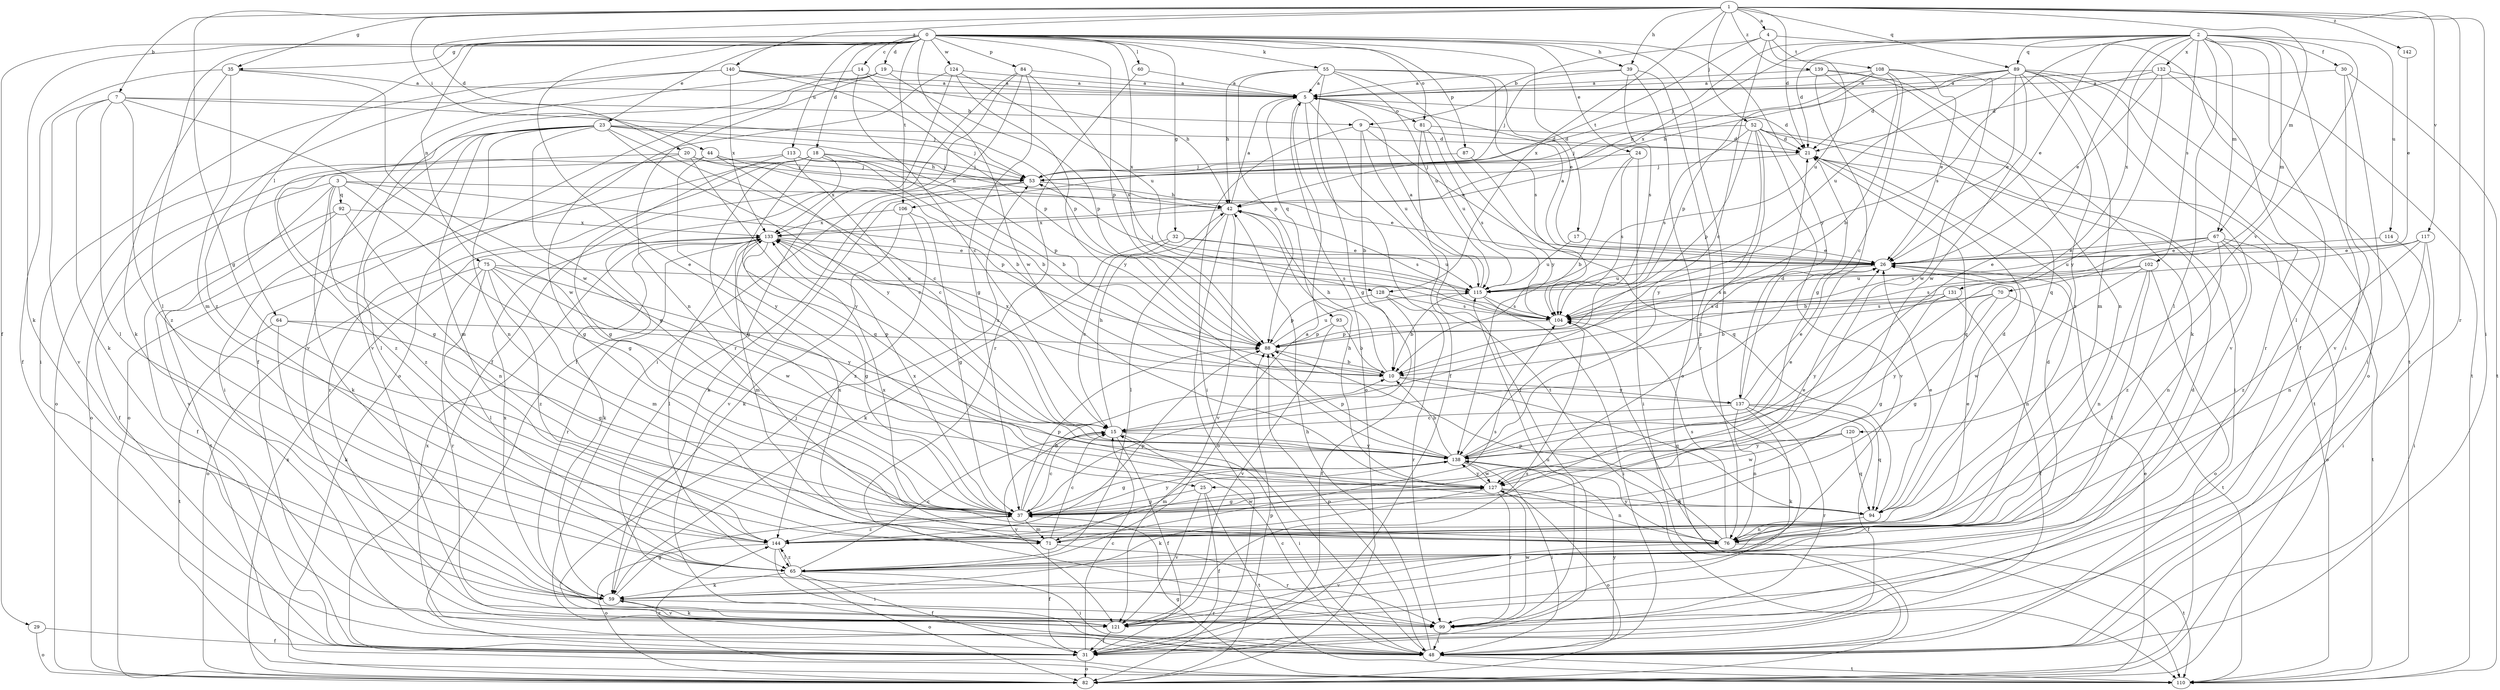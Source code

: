 strict digraph  {
0;
1;
2;
3;
4;
5;
7;
9;
10;
14;
15;
17;
18;
19;
20;
21;
23;
24;
25;
26;
29;
30;
31;
32;
35;
37;
39;
42;
44;
48;
52;
53;
55;
59;
60;
64;
65;
67;
70;
71;
75;
76;
81;
82;
84;
87;
88;
89;
92;
93;
94;
99;
102;
104;
106;
108;
110;
113;
114;
115;
117;
120;
121;
124;
127;
128;
131;
132;
133;
137;
138;
139;
140;
142;
144;
0 -> 14  [label=c];
0 -> 17  [label=d];
0 -> 18  [label=d];
0 -> 19  [label=d];
0 -> 23  [label=e];
0 -> 24  [label=e];
0 -> 25  [label=e];
0 -> 29  [label=f];
0 -> 32  [label=g];
0 -> 35  [label=g];
0 -> 39  [label=h];
0 -> 55  [label=k];
0 -> 59  [label=k];
0 -> 60  [label=l];
0 -> 64  [label=l];
0 -> 65  [label=l];
0 -> 75  [label=n];
0 -> 76  [label=n];
0 -> 81  [label=o];
0 -> 84  [label=p];
0 -> 87  [label=p];
0 -> 88  [label=p];
0 -> 106  [label=t];
0 -> 113  [label=u];
0 -> 124  [label=w];
0 -> 127  [label=w];
0 -> 128  [label=x];
0 -> 137  [label=y];
1 -> 4  [label=a];
1 -> 7  [label=b];
1 -> 20  [label=d];
1 -> 21  [label=d];
1 -> 35  [label=g];
1 -> 37  [label=g];
1 -> 39  [label=h];
1 -> 44  [label=i];
1 -> 48  [label=i];
1 -> 52  [label=j];
1 -> 67  [label=m];
1 -> 89  [label=q];
1 -> 99  [label=r];
1 -> 117  [label=v];
1 -> 128  [label=x];
1 -> 139  [label=z];
1 -> 140  [label=z];
1 -> 142  [label=z];
2 -> 21  [label=d];
2 -> 25  [label=e];
2 -> 26  [label=e];
2 -> 30  [label=f];
2 -> 31  [label=f];
2 -> 48  [label=i];
2 -> 53  [label=j];
2 -> 65  [label=l];
2 -> 67  [label=m];
2 -> 70  [label=m];
2 -> 89  [label=q];
2 -> 102  [label=s];
2 -> 104  [label=s];
2 -> 114  [label=u];
2 -> 120  [label=v];
2 -> 131  [label=x];
2 -> 132  [label=x];
2 -> 133  [label=x];
3 -> 26  [label=e];
3 -> 31  [label=f];
3 -> 37  [label=g];
3 -> 59  [label=k];
3 -> 88  [label=p];
3 -> 92  [label=q];
3 -> 121  [label=v];
3 -> 144  [label=z];
4 -> 9  [label=b];
4 -> 15  [label=c];
4 -> 106  [label=t];
4 -> 108  [label=t];
4 -> 110  [label=t];
4 -> 115  [label=u];
5 -> 21  [label=d];
5 -> 31  [label=f];
5 -> 81  [label=o];
5 -> 82  [label=o];
5 -> 93  [label=q];
5 -> 110  [label=t];
7 -> 9  [label=b];
7 -> 53  [label=j];
7 -> 59  [label=k];
7 -> 65  [label=l];
7 -> 121  [label=v];
7 -> 127  [label=w];
7 -> 144  [label=z];
9 -> 10  [label=b];
9 -> 21  [label=d];
9 -> 26  [label=e];
9 -> 48  [label=i];
9 -> 115  [label=u];
10 -> 42  [label=h];
10 -> 94  [label=q];
10 -> 133  [label=x];
10 -> 137  [label=y];
14 -> 5  [label=a];
14 -> 15  [label=c];
14 -> 88  [label=p];
14 -> 121  [label=v];
15 -> 31  [label=f];
15 -> 42  [label=h];
15 -> 48  [label=i];
15 -> 121  [label=v];
15 -> 138  [label=y];
17 -> 26  [label=e];
17 -> 115  [label=u];
18 -> 10  [label=b];
18 -> 37  [label=g];
18 -> 53  [label=j];
18 -> 82  [label=o];
18 -> 88  [label=p];
18 -> 94  [label=q];
18 -> 99  [label=r];
18 -> 133  [label=x];
19 -> 5  [label=a];
19 -> 31  [label=f];
19 -> 76  [label=n];
19 -> 88  [label=p];
19 -> 121  [label=v];
20 -> 37  [label=g];
20 -> 42  [label=h];
20 -> 53  [label=j];
20 -> 138  [label=y];
20 -> 144  [label=z];
21 -> 53  [label=j];
21 -> 94  [label=q];
23 -> 15  [label=c];
23 -> 21  [label=d];
23 -> 37  [label=g];
23 -> 42  [label=h];
23 -> 48  [label=i];
23 -> 53  [label=j];
23 -> 65  [label=l];
23 -> 71  [label=m];
23 -> 76  [label=n];
23 -> 82  [label=o];
23 -> 138  [label=y];
24 -> 10  [label=b];
24 -> 48  [label=i];
24 -> 53  [label=j];
24 -> 104  [label=s];
25 -> 31  [label=f];
25 -> 37  [label=g];
25 -> 110  [label=t];
25 -> 121  [label=v];
26 -> 5  [label=a];
26 -> 76  [label=n];
26 -> 104  [label=s];
26 -> 115  [label=u];
29 -> 31  [label=f];
29 -> 82  [label=o];
30 -> 5  [label=a];
30 -> 48  [label=i];
30 -> 110  [label=t];
30 -> 121  [label=v];
31 -> 15  [label=c];
31 -> 82  [label=o];
32 -> 15  [label=c];
32 -> 26  [label=e];
32 -> 59  [label=k];
32 -> 115  [label=u];
35 -> 5  [label=a];
35 -> 31  [label=f];
35 -> 59  [label=k];
35 -> 71  [label=m];
35 -> 127  [label=w];
37 -> 10  [label=b];
37 -> 15  [label=c];
37 -> 26  [label=e];
37 -> 71  [label=m];
37 -> 88  [label=p];
37 -> 127  [label=w];
37 -> 133  [label=x];
37 -> 138  [label=y];
37 -> 144  [label=z];
39 -> 5  [label=a];
39 -> 53  [label=j];
39 -> 82  [label=o];
39 -> 99  [label=r];
39 -> 104  [label=s];
42 -> 5  [label=a];
42 -> 65  [label=l];
42 -> 82  [label=o];
42 -> 104  [label=s];
42 -> 121  [label=v];
42 -> 133  [label=x];
44 -> 10  [label=b];
44 -> 15  [label=c];
44 -> 37  [label=g];
44 -> 53  [label=j];
44 -> 138  [label=y];
48 -> 15  [label=c];
48 -> 42  [label=h];
48 -> 53  [label=j];
48 -> 88  [label=p];
48 -> 110  [label=t];
48 -> 133  [label=x];
48 -> 138  [label=y];
52 -> 21  [label=d];
52 -> 48  [label=i];
52 -> 53  [label=j];
52 -> 88  [label=p];
52 -> 104  [label=s];
52 -> 110  [label=t];
52 -> 121  [label=v];
52 -> 138  [label=y];
52 -> 144  [label=z];
53 -> 42  [label=h];
53 -> 59  [label=k];
53 -> 121  [label=v];
55 -> 5  [label=a];
55 -> 26  [label=e];
55 -> 37  [label=g];
55 -> 42  [label=h];
55 -> 88  [label=p];
55 -> 104  [label=s];
55 -> 115  [label=u];
55 -> 138  [label=y];
59 -> 37  [label=g];
59 -> 99  [label=r];
59 -> 121  [label=v];
59 -> 133  [label=x];
60 -> 5  [label=a];
60 -> 99  [label=r];
64 -> 37  [label=g];
64 -> 59  [label=k];
64 -> 88  [label=p];
64 -> 110  [label=t];
65 -> 5  [label=a];
65 -> 15  [label=c];
65 -> 21  [label=d];
65 -> 31  [label=f];
65 -> 48  [label=i];
65 -> 59  [label=k];
65 -> 82  [label=o];
65 -> 144  [label=z];
67 -> 26  [label=e];
67 -> 76  [label=n];
67 -> 82  [label=o];
67 -> 104  [label=s];
67 -> 110  [label=t];
67 -> 115  [label=u];
67 -> 144  [label=z];
70 -> 10  [label=b];
70 -> 37  [label=g];
70 -> 104  [label=s];
70 -> 110  [label=t];
70 -> 138  [label=y];
71 -> 15  [label=c];
71 -> 26  [label=e];
71 -> 31  [label=f];
71 -> 99  [label=r];
71 -> 104  [label=s];
71 -> 133  [label=x];
75 -> 65  [label=l];
75 -> 71  [label=m];
75 -> 82  [label=o];
75 -> 99  [label=r];
75 -> 115  [label=u];
75 -> 127  [label=w];
75 -> 138  [label=y];
75 -> 144  [label=z];
76 -> 88  [label=p];
76 -> 104  [label=s];
76 -> 110  [label=t];
76 -> 121  [label=v];
76 -> 133  [label=x];
76 -> 138  [label=y];
81 -> 21  [label=d];
81 -> 31  [label=f];
81 -> 104  [label=s];
81 -> 115  [label=u];
82 -> 26  [label=e];
82 -> 88  [label=p];
82 -> 133  [label=x];
84 -> 5  [label=a];
84 -> 31  [label=f];
84 -> 37  [label=g];
84 -> 48  [label=i];
84 -> 99  [label=r];
84 -> 104  [label=s];
87 -> 53  [label=j];
87 -> 94  [label=q];
88 -> 10  [label=b];
88 -> 115  [label=u];
89 -> 5  [label=a];
89 -> 21  [label=d];
89 -> 26  [label=e];
89 -> 42  [label=h];
89 -> 71  [label=m];
89 -> 82  [label=o];
89 -> 99  [label=r];
89 -> 115  [label=u];
89 -> 121  [label=v];
89 -> 127  [label=w];
89 -> 144  [label=z];
92 -> 31  [label=f];
92 -> 76  [label=n];
92 -> 110  [label=t];
92 -> 133  [label=x];
93 -> 10  [label=b];
93 -> 88  [label=p];
93 -> 121  [label=v];
94 -> 21  [label=d];
94 -> 26  [label=e];
94 -> 76  [label=n];
99 -> 21  [label=d];
99 -> 48  [label=i];
99 -> 115  [label=u];
99 -> 127  [label=w];
102 -> 65  [label=l];
102 -> 76  [label=n];
102 -> 82  [label=o];
102 -> 104  [label=s];
102 -> 115  [label=u];
102 -> 127  [label=w];
104 -> 88  [label=p];
104 -> 110  [label=t];
106 -> 37  [label=g];
106 -> 59  [label=k];
106 -> 133  [label=x];
106 -> 144  [label=z];
108 -> 5  [label=a];
108 -> 10  [label=b];
108 -> 15  [label=c];
108 -> 26  [label=e];
108 -> 42  [label=h];
108 -> 88  [label=p];
108 -> 127  [label=w];
110 -> 37  [label=g];
110 -> 144  [label=z];
113 -> 10  [label=b];
113 -> 15  [label=c];
113 -> 37  [label=g];
113 -> 53  [label=j];
113 -> 82  [label=o];
114 -> 26  [label=e];
114 -> 48  [label=i];
115 -> 5  [label=a];
115 -> 10  [label=b];
115 -> 48  [label=i];
115 -> 53  [label=j];
115 -> 104  [label=s];
117 -> 10  [label=b];
117 -> 26  [label=e];
117 -> 48  [label=i];
117 -> 76  [label=n];
117 -> 144  [label=z];
120 -> 94  [label=q];
120 -> 127  [label=w];
120 -> 138  [label=y];
121 -> 31  [label=f];
121 -> 59  [label=k];
121 -> 104  [label=s];
124 -> 5  [label=a];
124 -> 31  [label=f];
124 -> 82  [label=o];
124 -> 115  [label=u];
124 -> 138  [label=y];
127 -> 37  [label=g];
127 -> 42  [label=h];
127 -> 59  [label=k];
127 -> 76  [label=n];
127 -> 82  [label=o];
127 -> 94  [label=q];
127 -> 99  [label=r];
127 -> 138  [label=y];
128 -> 31  [label=f];
128 -> 88  [label=p];
128 -> 99  [label=r];
128 -> 104  [label=s];
131 -> 31  [label=f];
131 -> 37  [label=g];
131 -> 104  [label=s];
131 -> 138  [label=y];
132 -> 5  [label=a];
132 -> 21  [label=d];
132 -> 26  [label=e];
132 -> 65  [label=l];
132 -> 110  [label=t];
132 -> 138  [label=y];
133 -> 26  [label=e];
133 -> 37  [label=g];
133 -> 59  [label=k];
133 -> 65  [label=l];
133 -> 71  [label=m];
133 -> 99  [label=r];
133 -> 104  [label=s];
137 -> 15  [label=c];
137 -> 21  [label=d];
137 -> 26  [label=e];
137 -> 31  [label=f];
137 -> 59  [label=k];
137 -> 76  [label=n];
137 -> 94  [label=q];
137 -> 99  [label=r];
137 -> 133  [label=x];
138 -> 10  [label=b];
138 -> 21  [label=d];
138 -> 26  [label=e];
138 -> 37  [label=g];
138 -> 48  [label=i];
138 -> 71  [label=m];
138 -> 88  [label=p];
138 -> 127  [label=w];
139 -> 5  [label=a];
139 -> 37  [label=g];
139 -> 59  [label=k];
139 -> 76  [label=n];
139 -> 94  [label=q];
140 -> 5  [label=a];
140 -> 42  [label=h];
140 -> 48  [label=i];
140 -> 88  [label=p];
140 -> 133  [label=x];
140 -> 144  [label=z];
142 -> 26  [label=e];
144 -> 48  [label=i];
144 -> 65  [label=l];
144 -> 82  [label=o];
144 -> 88  [label=p];
}
